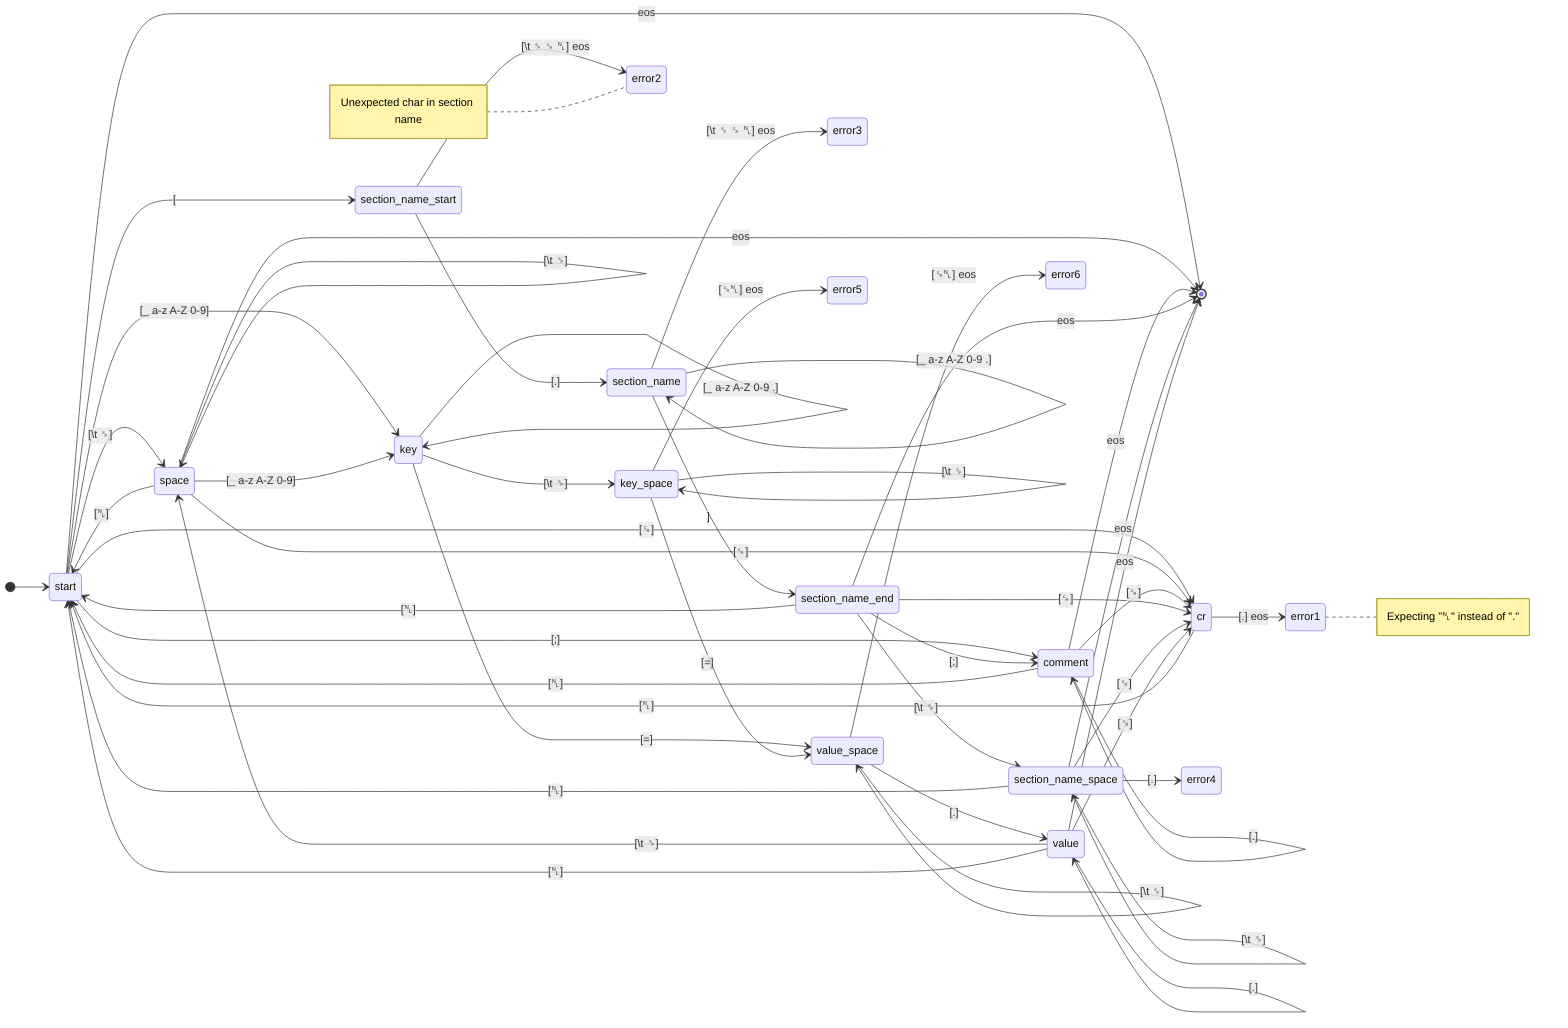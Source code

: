stateDiagram-v2
  direction LR
  [*] --> start
  start --> [*]: eos
  start --> comment: [#0059;]
  start --> space: [\t ␠]
  start --> cr: [␍]
  start --> section_name_start: [
  start --> key: [_ a-z A-Z 0-9]
  space --> space: [\t ␠]
  space --> [*]: eos
  space --> cr: [␍]
  space --> start: [␤]
  space --> key: [_ a-z A-Z 0-9]
  cr --> start: [␤] 
  cr --> error1: [.] eos
  note right of error1
    Expecting "␤" instead of "."
  end note
  comment --> comment: [.]
  comment --> cr: [␍]
  comment --> start: [␤]
  comment --> [*]: eos
  section_name_start --> section_name: [.]
  section_name_start --> error2: [\t ␠ ␍ ␤] eos
  note left of error2
    Unexpected char in section name
  end note
  section_name --> section_name: [_ a-z A-Z 0-9 \.]
  section_name --> section_name_end: ]
  section_name --> error3: [\t ␠ ␍ ␤] eos
  section_name_end --> cr: [␍]
  section_name_end --> start: [␤]
  section_name_end --> comment: [#0059;]
  section_name_end --> section_name_space: [\t ␠]
  section_name_end --> [*]: eos
  section_name_space --> section_name_space: [\t ␠]
  section_name_space --> [*]: eos
  section_name_space --> cr: [␍]
  section_name_space --> start: [␤]
  section_name_space --> error4: [.]
  key --> key: [_ a-z A-Z 0-9 \.]
  key --> key_space: [\t ␠]
  key --> value_space: [=]
  key_space --> key_space: [\t ␠]
  key_space --> error5: [␍␤] eos
  key_space --> value_space: [=]
  value_space --> value_space: [\t ␠]
  value_space --> error6: [␍␤] eos
  value_space --> value: [.]
  value --> value: [.]
  value --> space: [\t ␠]
  value --> cr: [␍]
  value --> start: [␤]
  value --> [*]: eos